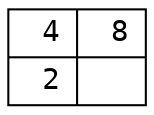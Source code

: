 digraph {
  node [fontname="Courier"];
  rankdir=LR;
  s2_3_1_0 [shape=record, label="{&nbsp;4|&nbsp;8}|{&nbsp;2|&nbsp;&nbsp;}"];
}
